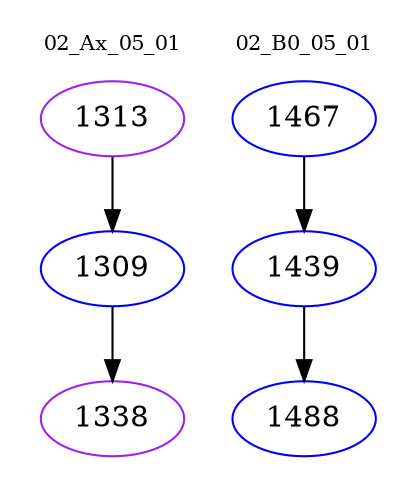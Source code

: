 digraph{
subgraph cluster_0 {
color = white
label = "02_Ax_05_01";
fontsize=10;
T0_1313 [label="1313", color="purple"]
T0_1313 -> T0_1309 [color="black"]
T0_1309 [label="1309", color="blue"]
T0_1309 -> T0_1338 [color="black"]
T0_1338 [label="1338", color="purple"]
}
subgraph cluster_1 {
color = white
label = "02_B0_05_01";
fontsize=10;
T1_1467 [label="1467", color="blue"]
T1_1467 -> T1_1439 [color="black"]
T1_1439 [label="1439", color="blue"]
T1_1439 -> T1_1488 [color="black"]
T1_1488 [label="1488", color="blue"]
}
}
